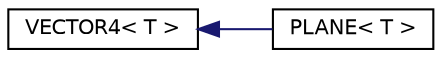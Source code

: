digraph "Graphical Class Hierarchy"
{
  edge [fontname="Helvetica",fontsize="10",labelfontname="Helvetica",labelfontsize="10"];
  node [fontname="Helvetica",fontsize="10",shape=record];
  rankdir="LR";
  Node1 [label="VECTOR4\< T \>",height=0.2,width=0.4,color="black", fillcolor="white", style="filled",URL="$class_v_e_c_t_o_r4.html"];
  Node1 -> Node2 [dir="back",color="midnightblue",fontsize="10",style="solid",fontname="Helvetica"];
  Node2 [label="PLANE\< T \>",height=0.2,width=0.4,color="black", fillcolor="white", style="filled",URL="$class_p_l_a_n_e.html",tooltip="a PLANE is a VECTOR4 which is always normalized. "];
}
